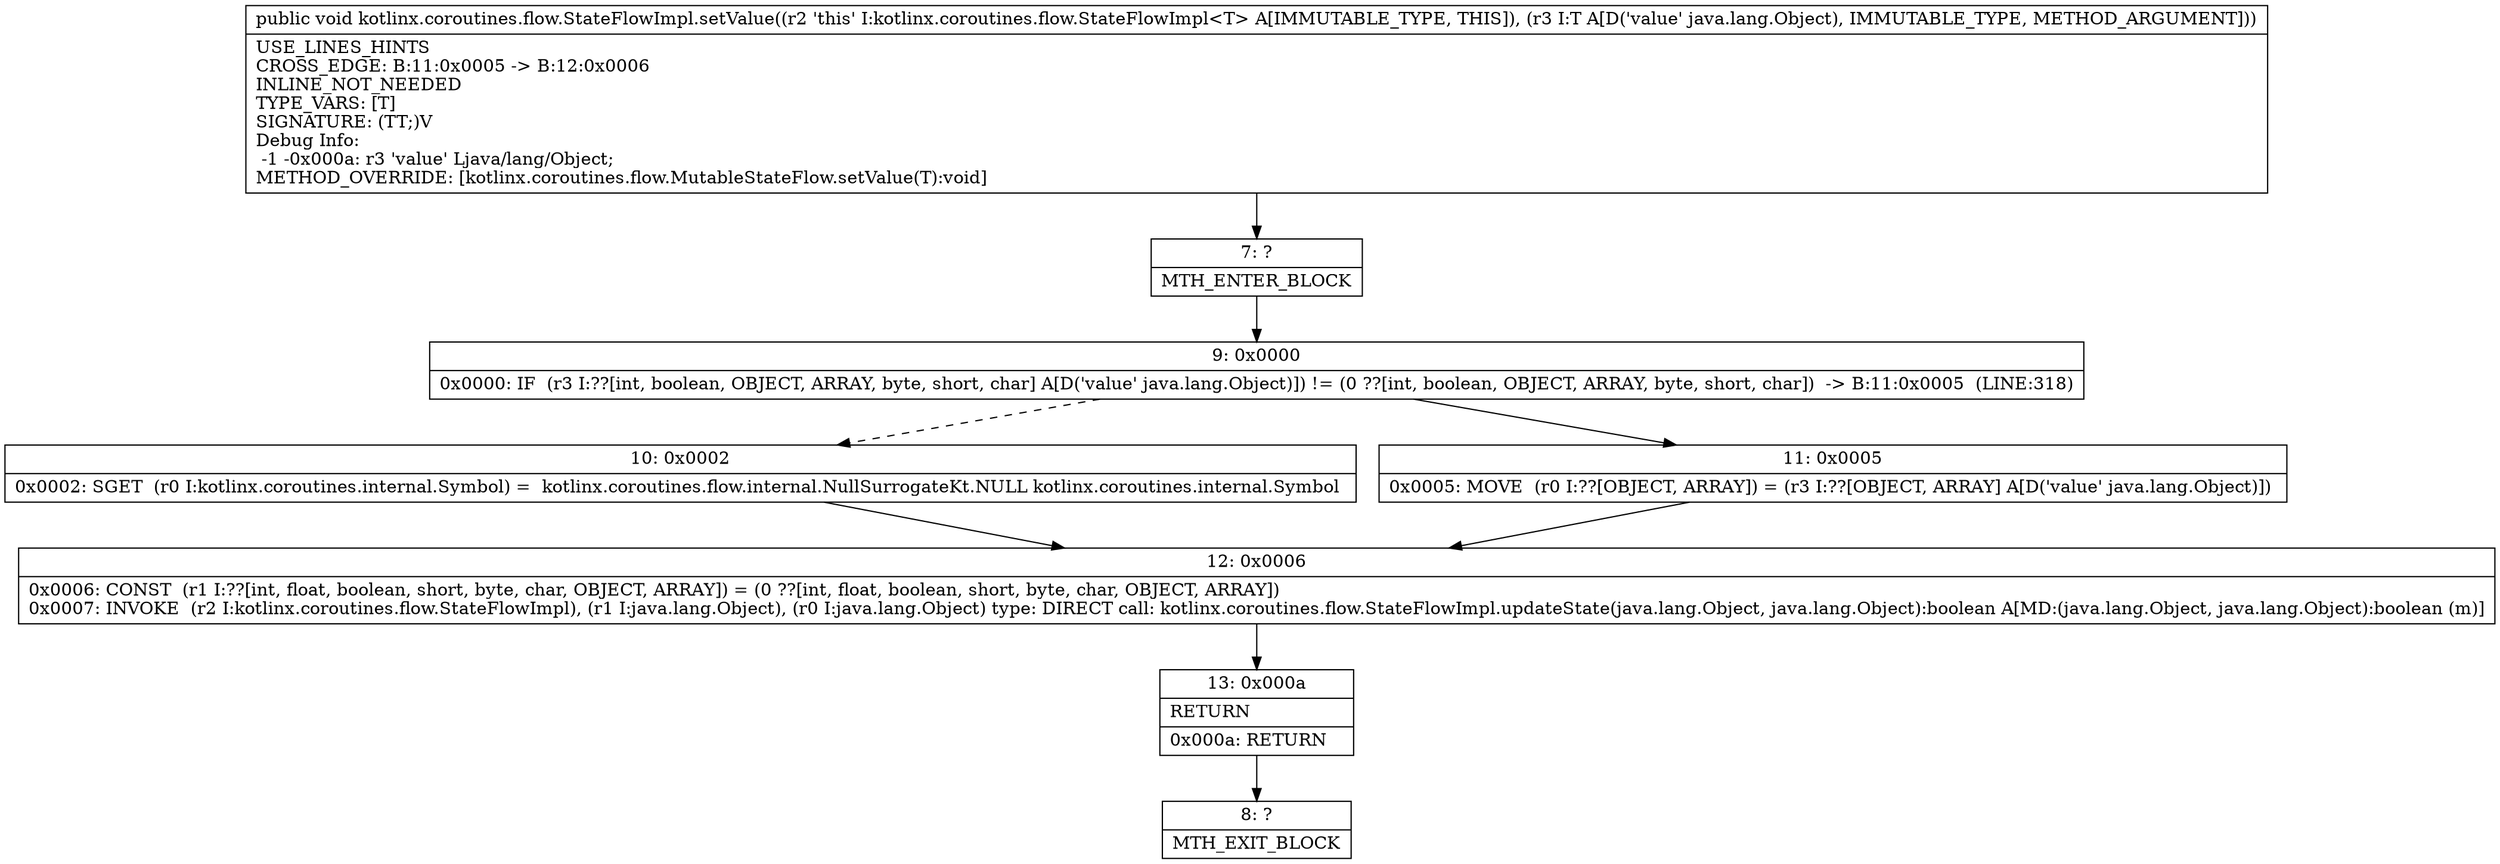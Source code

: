 digraph "CFG forkotlinx.coroutines.flow.StateFlowImpl.setValue(Ljava\/lang\/Object;)V" {
Node_7 [shape=record,label="{7\:\ ?|MTH_ENTER_BLOCK\l}"];
Node_9 [shape=record,label="{9\:\ 0x0000|0x0000: IF  (r3 I:??[int, boolean, OBJECT, ARRAY, byte, short, char] A[D('value' java.lang.Object)]) != (0 ??[int, boolean, OBJECT, ARRAY, byte, short, char])  \-\> B:11:0x0005  (LINE:318)\l}"];
Node_10 [shape=record,label="{10\:\ 0x0002|0x0002: SGET  (r0 I:kotlinx.coroutines.internal.Symbol) =  kotlinx.coroutines.flow.internal.NullSurrogateKt.NULL kotlinx.coroutines.internal.Symbol \l}"];
Node_12 [shape=record,label="{12\:\ 0x0006|0x0006: CONST  (r1 I:??[int, float, boolean, short, byte, char, OBJECT, ARRAY]) = (0 ??[int, float, boolean, short, byte, char, OBJECT, ARRAY]) \l0x0007: INVOKE  (r2 I:kotlinx.coroutines.flow.StateFlowImpl), (r1 I:java.lang.Object), (r0 I:java.lang.Object) type: DIRECT call: kotlinx.coroutines.flow.StateFlowImpl.updateState(java.lang.Object, java.lang.Object):boolean A[MD:(java.lang.Object, java.lang.Object):boolean (m)]\l}"];
Node_13 [shape=record,label="{13\:\ 0x000a|RETURN\l|0x000a: RETURN   \l}"];
Node_8 [shape=record,label="{8\:\ ?|MTH_EXIT_BLOCK\l}"];
Node_11 [shape=record,label="{11\:\ 0x0005|0x0005: MOVE  (r0 I:??[OBJECT, ARRAY]) = (r3 I:??[OBJECT, ARRAY] A[D('value' java.lang.Object)]) \l}"];
MethodNode[shape=record,label="{public void kotlinx.coroutines.flow.StateFlowImpl.setValue((r2 'this' I:kotlinx.coroutines.flow.StateFlowImpl\<T\> A[IMMUTABLE_TYPE, THIS]), (r3 I:T A[D('value' java.lang.Object), IMMUTABLE_TYPE, METHOD_ARGUMENT]))  | USE_LINES_HINTS\lCROSS_EDGE: B:11:0x0005 \-\> B:12:0x0006\lINLINE_NOT_NEEDED\lTYPE_VARS: [T]\lSIGNATURE: (TT;)V\lDebug Info:\l  \-1 \-0x000a: r3 'value' Ljava\/lang\/Object;\lMETHOD_OVERRIDE: [kotlinx.coroutines.flow.MutableStateFlow.setValue(T):void]\l}"];
MethodNode -> Node_7;Node_7 -> Node_9;
Node_9 -> Node_10[style=dashed];
Node_9 -> Node_11;
Node_10 -> Node_12;
Node_12 -> Node_13;
Node_13 -> Node_8;
Node_11 -> Node_12;
}

